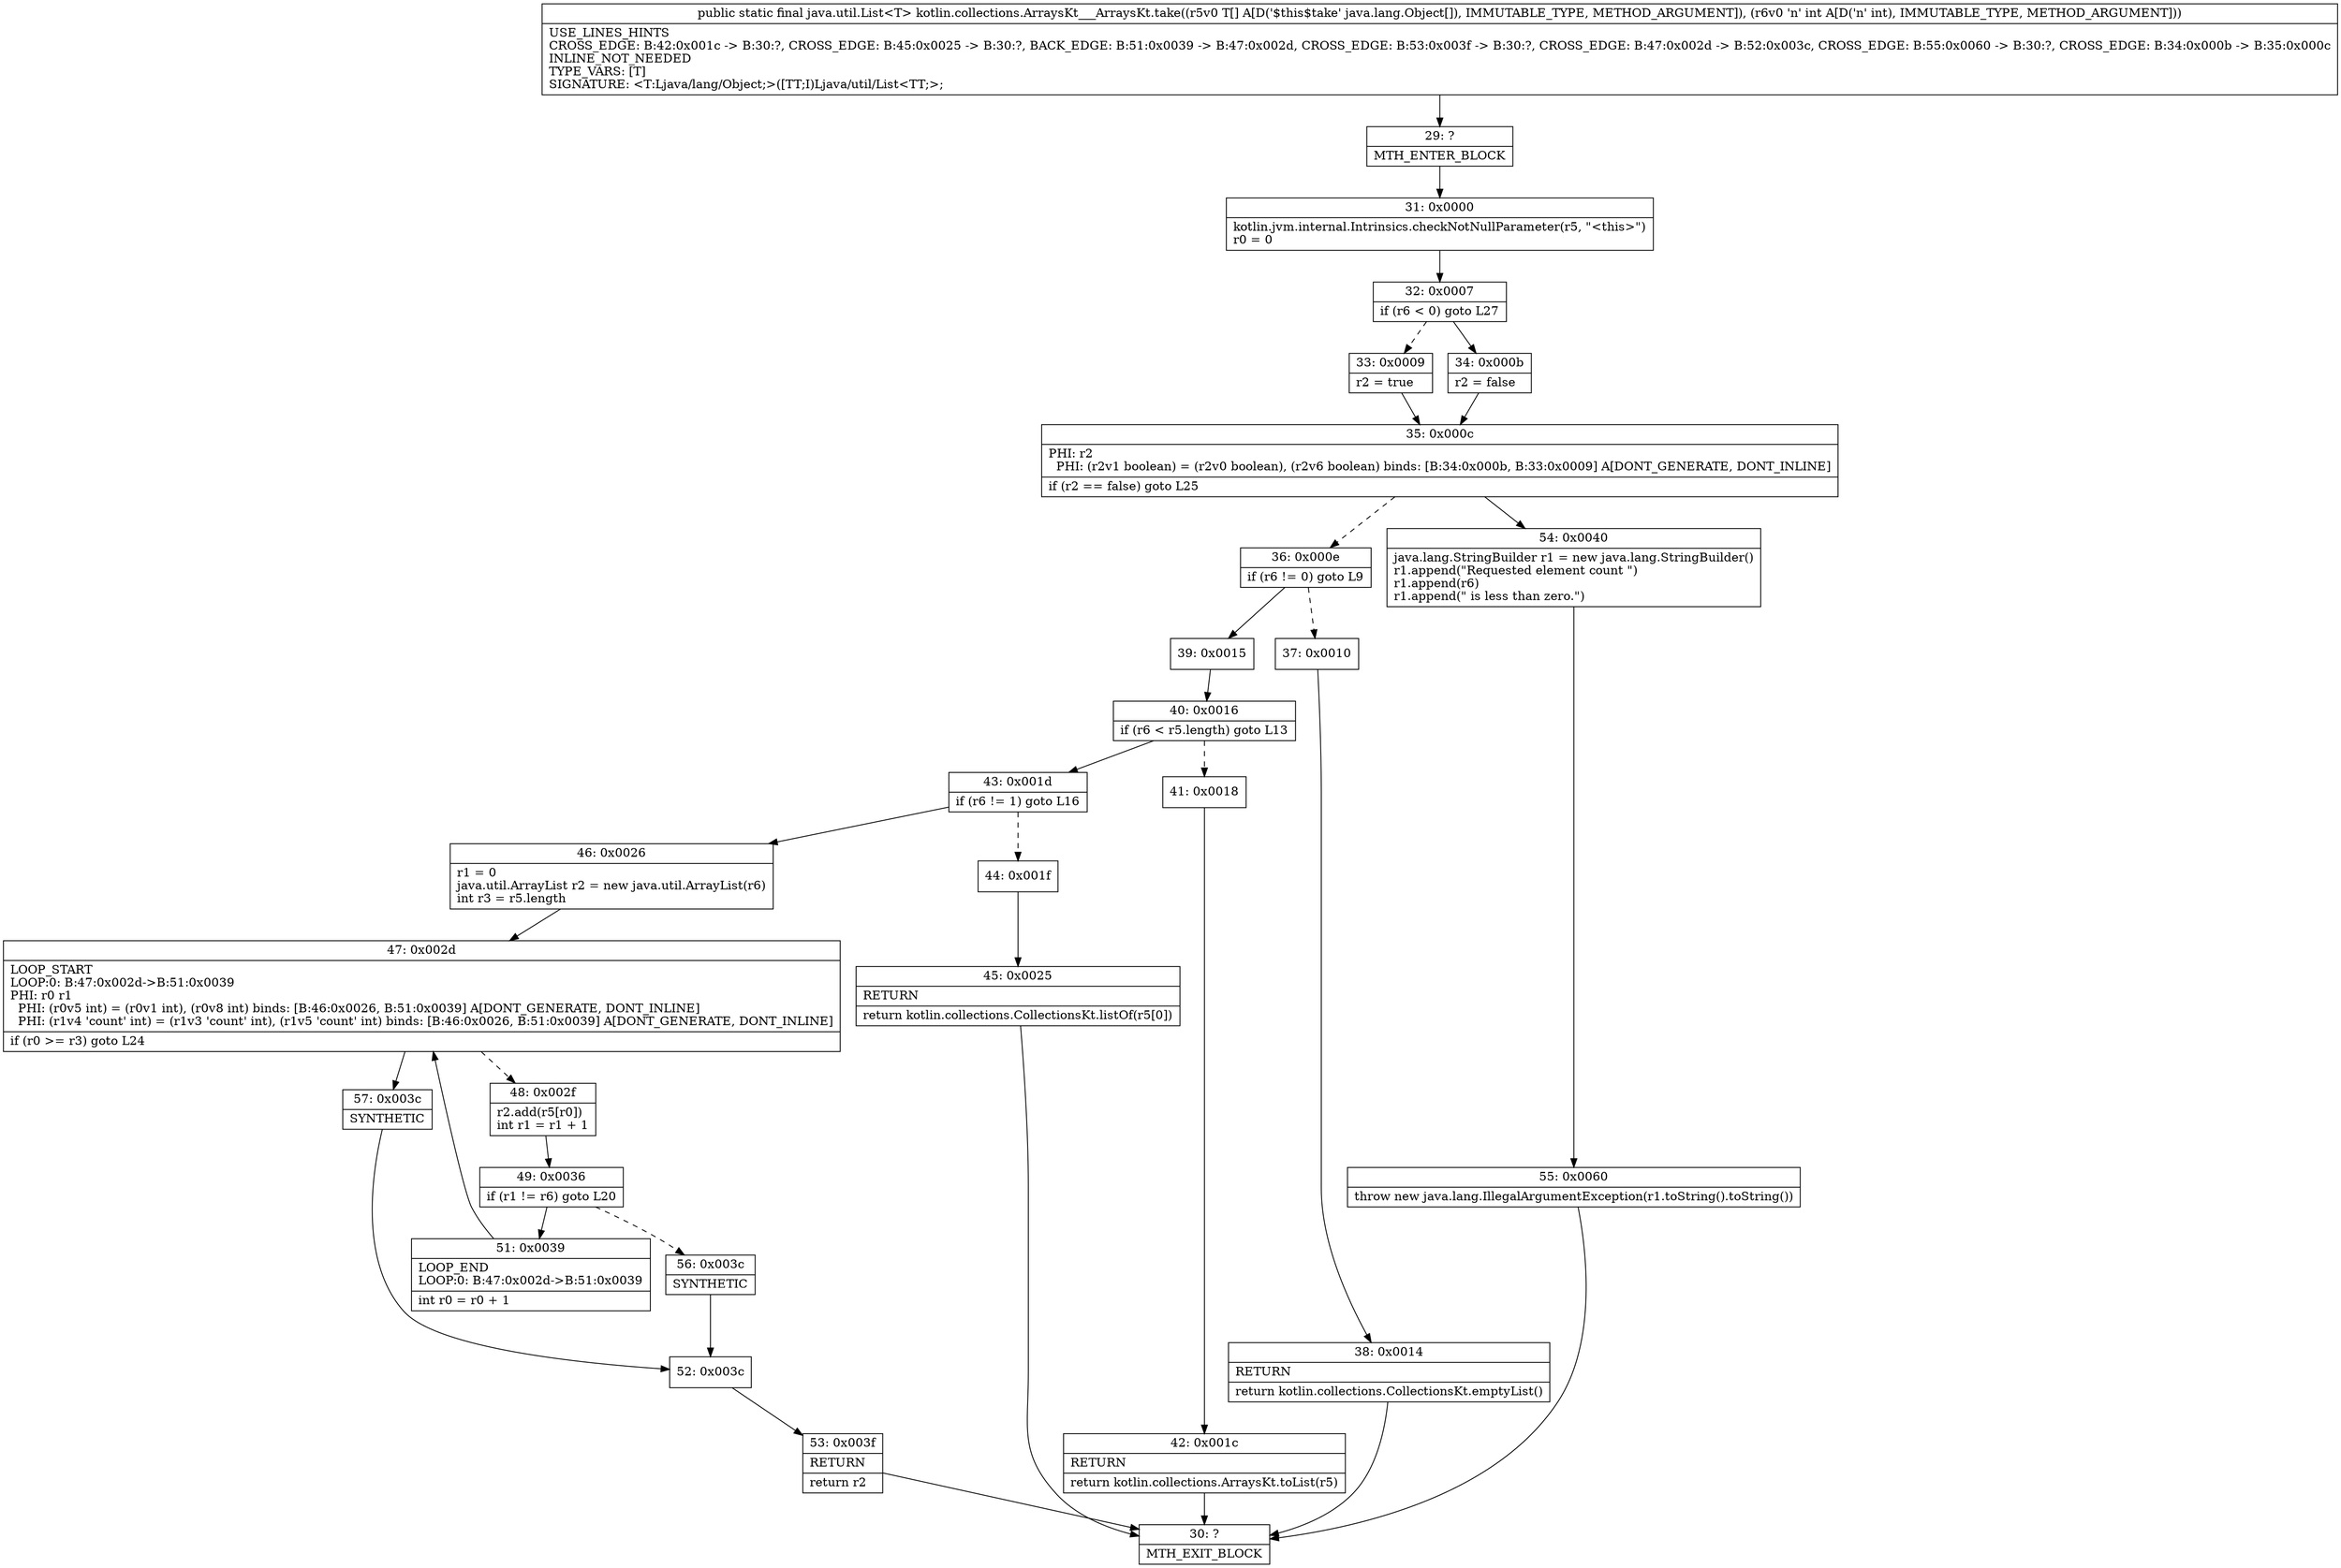 digraph "CFG forkotlin.collections.ArraysKt___ArraysKt.take([Ljava\/lang\/Object;I)Ljava\/util\/List;" {
Node_29 [shape=record,label="{29\:\ ?|MTH_ENTER_BLOCK\l}"];
Node_31 [shape=record,label="{31\:\ 0x0000|kotlin.jvm.internal.Intrinsics.checkNotNullParameter(r5, \"\<this\>\")\lr0 = 0\l}"];
Node_32 [shape=record,label="{32\:\ 0x0007|if (r6 \< 0) goto L27\l}"];
Node_33 [shape=record,label="{33\:\ 0x0009|r2 = true\l}"];
Node_35 [shape=record,label="{35\:\ 0x000c|PHI: r2 \l  PHI: (r2v1 boolean) = (r2v0 boolean), (r2v6 boolean) binds: [B:34:0x000b, B:33:0x0009] A[DONT_GENERATE, DONT_INLINE]\l|if (r2 == false) goto L25\l}"];
Node_36 [shape=record,label="{36\:\ 0x000e|if (r6 != 0) goto L9\l}"];
Node_37 [shape=record,label="{37\:\ 0x0010}"];
Node_38 [shape=record,label="{38\:\ 0x0014|RETURN\l|return kotlin.collections.CollectionsKt.emptyList()\l}"];
Node_30 [shape=record,label="{30\:\ ?|MTH_EXIT_BLOCK\l}"];
Node_39 [shape=record,label="{39\:\ 0x0015}"];
Node_40 [shape=record,label="{40\:\ 0x0016|if (r6 \< r5.length) goto L13\l}"];
Node_41 [shape=record,label="{41\:\ 0x0018}"];
Node_42 [shape=record,label="{42\:\ 0x001c|RETURN\l|return kotlin.collections.ArraysKt.toList(r5)\l}"];
Node_43 [shape=record,label="{43\:\ 0x001d|if (r6 != 1) goto L16\l}"];
Node_44 [shape=record,label="{44\:\ 0x001f}"];
Node_45 [shape=record,label="{45\:\ 0x0025|RETURN\l|return kotlin.collections.CollectionsKt.listOf(r5[0])\l}"];
Node_46 [shape=record,label="{46\:\ 0x0026|r1 = 0\ljava.util.ArrayList r2 = new java.util.ArrayList(r6)\lint r3 = r5.length\l}"];
Node_47 [shape=record,label="{47\:\ 0x002d|LOOP_START\lLOOP:0: B:47:0x002d\-\>B:51:0x0039\lPHI: r0 r1 \l  PHI: (r0v5 int) = (r0v1 int), (r0v8 int) binds: [B:46:0x0026, B:51:0x0039] A[DONT_GENERATE, DONT_INLINE]\l  PHI: (r1v4 'count' int) = (r1v3 'count' int), (r1v5 'count' int) binds: [B:46:0x0026, B:51:0x0039] A[DONT_GENERATE, DONT_INLINE]\l|if (r0 \>= r3) goto L24\l}"];
Node_48 [shape=record,label="{48\:\ 0x002f|r2.add(r5[r0])\lint r1 = r1 + 1\l}"];
Node_49 [shape=record,label="{49\:\ 0x0036|if (r1 != r6) goto L20\l}"];
Node_51 [shape=record,label="{51\:\ 0x0039|LOOP_END\lLOOP:0: B:47:0x002d\-\>B:51:0x0039\l|int r0 = r0 + 1\l}"];
Node_56 [shape=record,label="{56\:\ 0x003c|SYNTHETIC\l}"];
Node_52 [shape=record,label="{52\:\ 0x003c}"];
Node_53 [shape=record,label="{53\:\ 0x003f|RETURN\l|return r2\l}"];
Node_57 [shape=record,label="{57\:\ 0x003c|SYNTHETIC\l}"];
Node_54 [shape=record,label="{54\:\ 0x0040|java.lang.StringBuilder r1 = new java.lang.StringBuilder()\lr1.append(\"Requested element count \")\lr1.append(r6)\lr1.append(\" is less than zero.\")\l}"];
Node_55 [shape=record,label="{55\:\ 0x0060|throw new java.lang.IllegalArgumentException(r1.toString().toString())\l}"];
Node_34 [shape=record,label="{34\:\ 0x000b|r2 = false\l}"];
MethodNode[shape=record,label="{public static final java.util.List\<T\> kotlin.collections.ArraysKt___ArraysKt.take((r5v0 T[] A[D('$this$take' java.lang.Object[]), IMMUTABLE_TYPE, METHOD_ARGUMENT]), (r6v0 'n' int A[D('n' int), IMMUTABLE_TYPE, METHOD_ARGUMENT]))  | USE_LINES_HINTS\lCROSS_EDGE: B:42:0x001c \-\> B:30:?, CROSS_EDGE: B:45:0x0025 \-\> B:30:?, BACK_EDGE: B:51:0x0039 \-\> B:47:0x002d, CROSS_EDGE: B:53:0x003f \-\> B:30:?, CROSS_EDGE: B:47:0x002d \-\> B:52:0x003c, CROSS_EDGE: B:55:0x0060 \-\> B:30:?, CROSS_EDGE: B:34:0x000b \-\> B:35:0x000c\lINLINE_NOT_NEEDED\lTYPE_VARS: [T]\lSIGNATURE: \<T:Ljava\/lang\/Object;\>([TT;I)Ljava\/util\/List\<TT;\>;\l}"];
MethodNode -> Node_29;Node_29 -> Node_31;
Node_31 -> Node_32;
Node_32 -> Node_33[style=dashed];
Node_32 -> Node_34;
Node_33 -> Node_35;
Node_35 -> Node_36[style=dashed];
Node_35 -> Node_54;
Node_36 -> Node_37[style=dashed];
Node_36 -> Node_39;
Node_37 -> Node_38;
Node_38 -> Node_30;
Node_39 -> Node_40;
Node_40 -> Node_41[style=dashed];
Node_40 -> Node_43;
Node_41 -> Node_42;
Node_42 -> Node_30;
Node_43 -> Node_44[style=dashed];
Node_43 -> Node_46;
Node_44 -> Node_45;
Node_45 -> Node_30;
Node_46 -> Node_47;
Node_47 -> Node_48[style=dashed];
Node_47 -> Node_57;
Node_48 -> Node_49;
Node_49 -> Node_51;
Node_49 -> Node_56[style=dashed];
Node_51 -> Node_47;
Node_56 -> Node_52;
Node_52 -> Node_53;
Node_53 -> Node_30;
Node_57 -> Node_52;
Node_54 -> Node_55;
Node_55 -> Node_30;
Node_34 -> Node_35;
}

